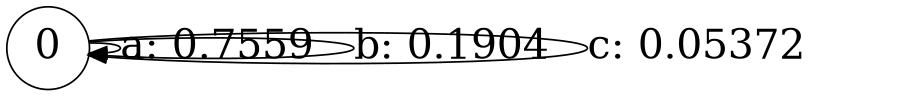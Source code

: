 digraph "d1-200nw-t0-cen-SML" {
size = "6,8.5";
ratio = "fill";
node [shape = circle];
node [fontsize = 24];
edge [fontsize = 24];
0 -> 0 [label = "a: 0.7559   "];
0 -> 0 [label = "b: 0.1904   "];
0 -> 0 [label = "c: 0.05372  "];
}